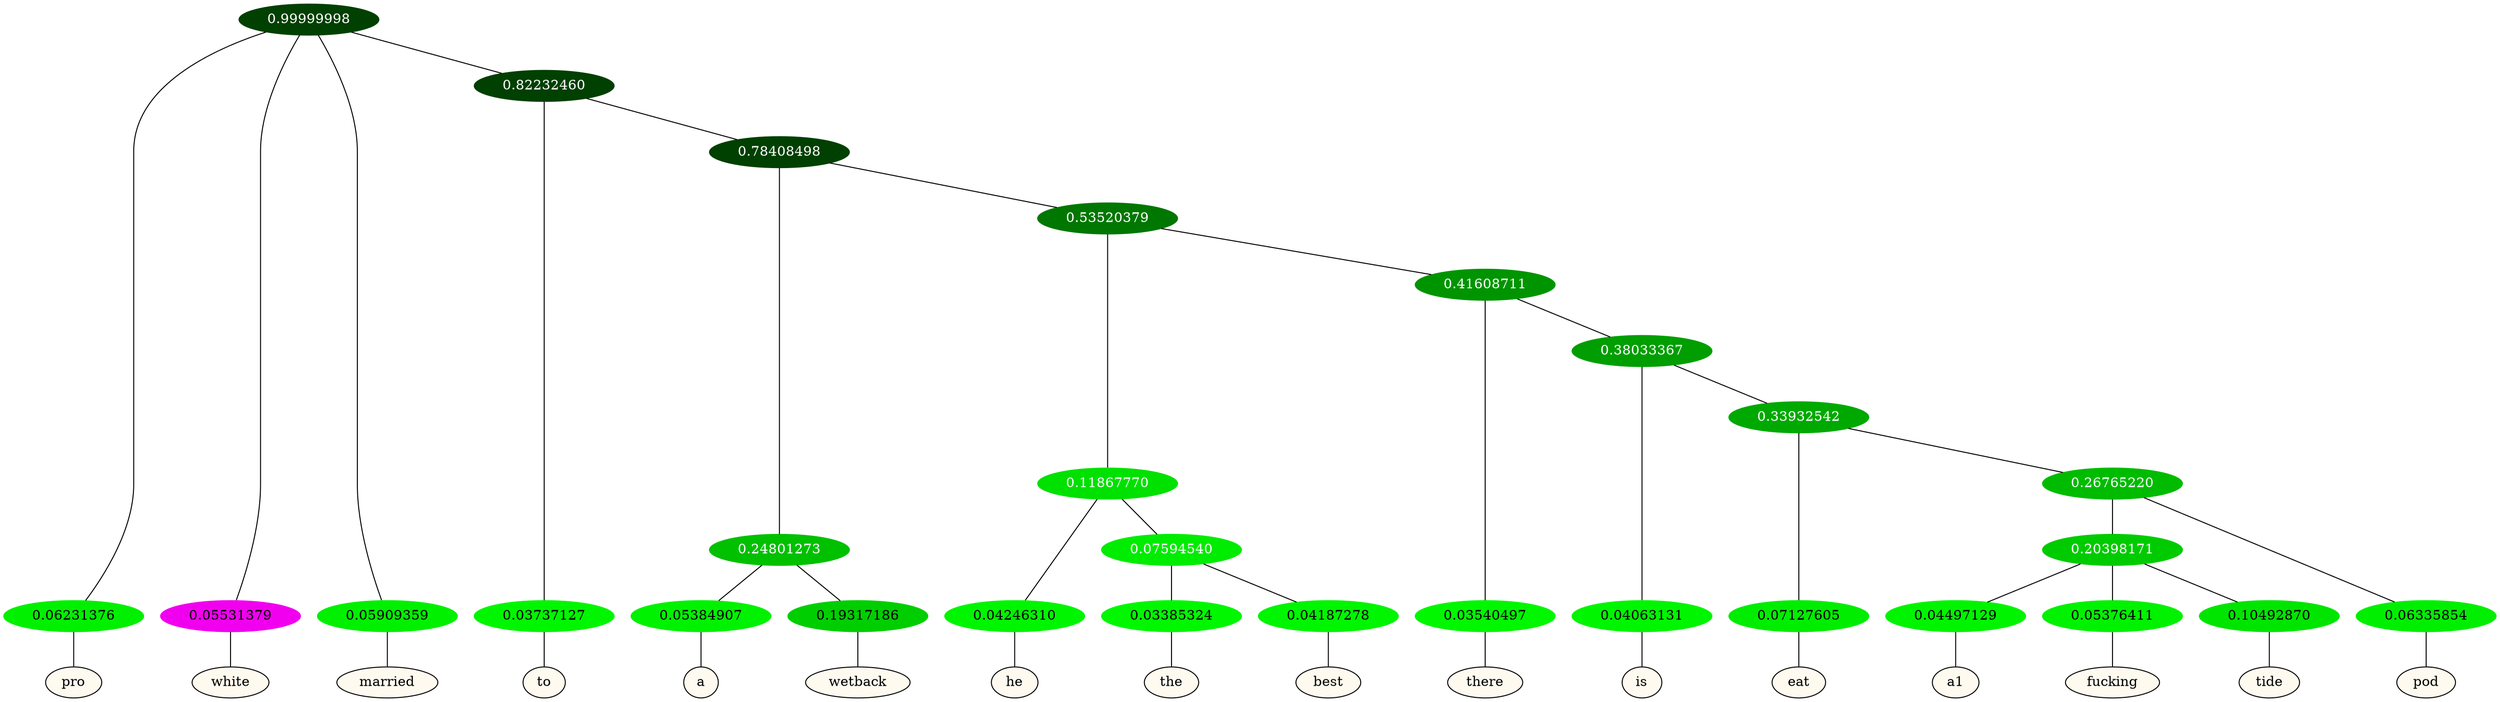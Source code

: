 graph {
	node [format=png height=0.15 nodesep=0.001 ordering=out overlap=prism overlap_scaling=0.01 ranksep=0.001 ratio=0.2 style=filled width=0.15]
	{
		rank=same
		a_w_1 [label=pro color=black fillcolor=floralwhite style="filled,solid"]
		a_w_2 [label=white color=black fillcolor=floralwhite style="filled,solid"]
		a_w_3 [label=married color=black fillcolor=floralwhite style="filled,solid"]
		a_w_5 [label=to color=black fillcolor=floralwhite style="filled,solid"]
		a_w_9 [label=a color=black fillcolor=floralwhite style="filled,solid"]
		a_w_10 [label=wetback color=black fillcolor=floralwhite style="filled,solid"]
		a_w_13 [label=he color=black fillcolor=floralwhite style="filled,solid"]
		a_w_17 [label=the color=black fillcolor=floralwhite style="filled,solid"]
		a_w_18 [label=best color=black fillcolor=floralwhite style="filled,solid"]
		a_w_15 [label=there color=black fillcolor=floralwhite style="filled,solid"]
		a_w_19 [label=is color=black fillcolor=floralwhite style="filled,solid"]
		a_w_21 [label=eat color=black fillcolor=floralwhite style="filled,solid"]
		a_w_25 [label=a1 color=black fillcolor=floralwhite style="filled,solid"]
		a_w_26 [label=fucking color=black fillcolor=floralwhite style="filled,solid"]
		a_w_27 [label=tide color=black fillcolor=floralwhite style="filled,solid"]
		a_w_24 [label=pod color=black fillcolor=floralwhite style="filled,solid"]
	}
	a_n_1 -- a_w_1
	a_n_2 -- a_w_2
	a_n_3 -- a_w_3
	a_n_5 -- a_w_5
	a_n_9 -- a_w_9
	a_n_10 -- a_w_10
	a_n_13 -- a_w_13
	a_n_17 -- a_w_17
	a_n_18 -- a_w_18
	a_n_15 -- a_w_15
	a_n_19 -- a_w_19
	a_n_21 -- a_w_21
	a_n_25 -- a_w_25
	a_n_26 -- a_w_26
	a_n_27 -- a_w_27
	a_n_24 -- a_w_24
	{
		rank=same
		a_n_1 [label=0.06231376 color="0.334 1.000 0.938" fontcolor=black]
		a_n_2 [label=0.05531379 color="0.835 1.000 0.945" fontcolor=black]
		a_n_3 [label=0.05909359 color="0.334 1.000 0.941" fontcolor=black]
		a_n_5 [label=0.03737127 color="0.334 1.000 0.963" fontcolor=black]
		a_n_9 [label=0.05384907 color="0.334 1.000 0.946" fontcolor=black]
		a_n_10 [label=0.19317186 color="0.334 1.000 0.807" fontcolor=black]
		a_n_13 [label=0.04246310 color="0.334 1.000 0.958" fontcolor=black]
		a_n_17 [label=0.03385324 color="0.334 1.000 0.966" fontcolor=black]
		a_n_18 [label=0.04187278 color="0.334 1.000 0.958" fontcolor=black]
		a_n_15 [label=0.03540497 color="0.334 1.000 0.965" fontcolor=black]
		a_n_19 [label=0.04063131 color="0.334 1.000 0.959" fontcolor=black]
		a_n_21 [label=0.07127605 color="0.334 1.000 0.929" fontcolor=black]
		a_n_25 [label=0.04497129 color="0.334 1.000 0.955" fontcolor=black]
		a_n_26 [label=0.05376411 color="0.334 1.000 0.946" fontcolor=black]
		a_n_27 [label=0.10492870 color="0.334 1.000 0.895" fontcolor=black]
		a_n_24 [label=0.06335854 color="0.334 1.000 0.937" fontcolor=black]
	}
	a_n_0 [label=0.99999998 color="0.334 1.000 0.250" fontcolor=grey99]
	a_n_0 -- a_n_1
	a_n_0 -- a_n_2
	a_n_0 -- a_n_3
	a_n_4 [label=0.82232460 color="0.334 1.000 0.250" fontcolor=grey99]
	a_n_0 -- a_n_4
	a_n_4 -- a_n_5
	a_n_6 [label=0.78408498 color="0.334 1.000 0.250" fontcolor=grey99]
	a_n_4 -- a_n_6
	a_n_7 [label=0.24801273 color="0.334 1.000 0.752" fontcolor=grey99]
	a_n_6 -- a_n_7
	a_n_8 [label=0.53520379 color="0.334 1.000 0.465" fontcolor=grey99]
	a_n_6 -- a_n_8
	a_n_7 -- a_n_9
	a_n_7 -- a_n_10
	a_n_11 [label=0.11867770 color="0.334 1.000 0.881" fontcolor=grey99]
	a_n_8 -- a_n_11
	a_n_12 [label=0.41608711 color="0.334 1.000 0.584" fontcolor=grey99]
	a_n_8 -- a_n_12
	a_n_11 -- a_n_13
	a_n_14 [label=0.07594540 color="0.334 1.000 0.924" fontcolor=grey99]
	a_n_11 -- a_n_14
	a_n_12 -- a_n_15
	a_n_16 [label=0.38033367 color="0.334 1.000 0.620" fontcolor=grey99]
	a_n_12 -- a_n_16
	a_n_14 -- a_n_17
	a_n_14 -- a_n_18
	a_n_16 -- a_n_19
	a_n_20 [label=0.33932542 color="0.334 1.000 0.661" fontcolor=grey99]
	a_n_16 -- a_n_20
	a_n_20 -- a_n_21
	a_n_22 [label=0.26765220 color="0.334 1.000 0.732" fontcolor=grey99]
	a_n_20 -- a_n_22
	a_n_23 [label=0.20398171 color="0.334 1.000 0.796" fontcolor=grey99]
	a_n_22 -- a_n_23
	a_n_22 -- a_n_24
	a_n_23 -- a_n_25
	a_n_23 -- a_n_26
	a_n_23 -- a_n_27
}
